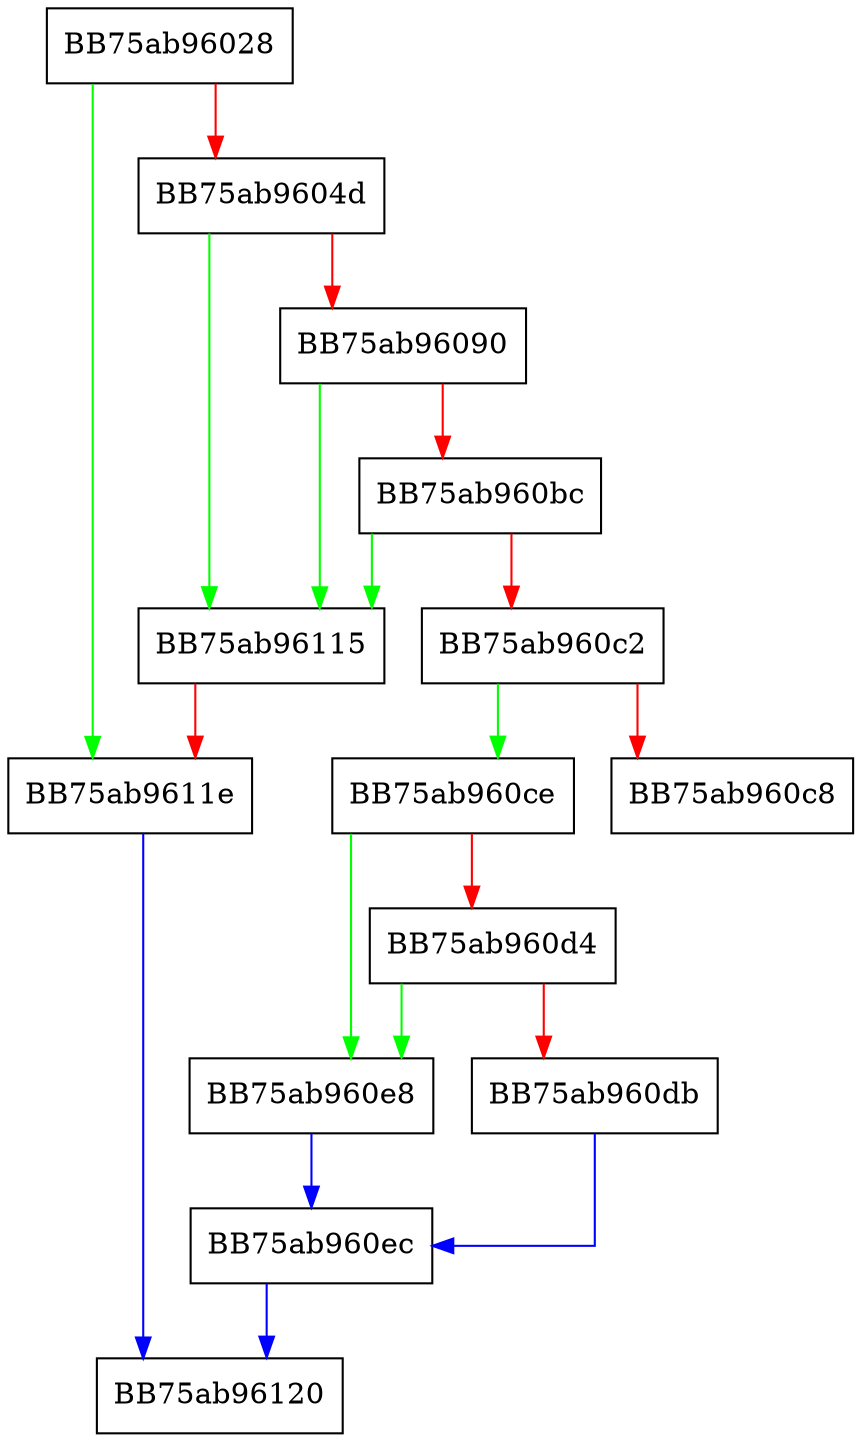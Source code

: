 digraph HasBase64EncodedPowershellScript {
  node [shape="box"];
  graph [splines=ortho];
  BB75ab96028 -> BB75ab9611e [color="green"];
  BB75ab96028 -> BB75ab9604d [color="red"];
  BB75ab9604d -> BB75ab96115 [color="green"];
  BB75ab9604d -> BB75ab96090 [color="red"];
  BB75ab96090 -> BB75ab96115 [color="green"];
  BB75ab96090 -> BB75ab960bc [color="red"];
  BB75ab960bc -> BB75ab96115 [color="green"];
  BB75ab960bc -> BB75ab960c2 [color="red"];
  BB75ab960c2 -> BB75ab960ce [color="green"];
  BB75ab960c2 -> BB75ab960c8 [color="red"];
  BB75ab960ce -> BB75ab960e8 [color="green"];
  BB75ab960ce -> BB75ab960d4 [color="red"];
  BB75ab960d4 -> BB75ab960e8 [color="green"];
  BB75ab960d4 -> BB75ab960db [color="red"];
  BB75ab960db -> BB75ab960ec [color="blue"];
  BB75ab960e8 -> BB75ab960ec [color="blue"];
  BB75ab960ec -> BB75ab96120 [color="blue"];
  BB75ab96115 -> BB75ab9611e [color="red"];
  BB75ab9611e -> BB75ab96120 [color="blue"];
}